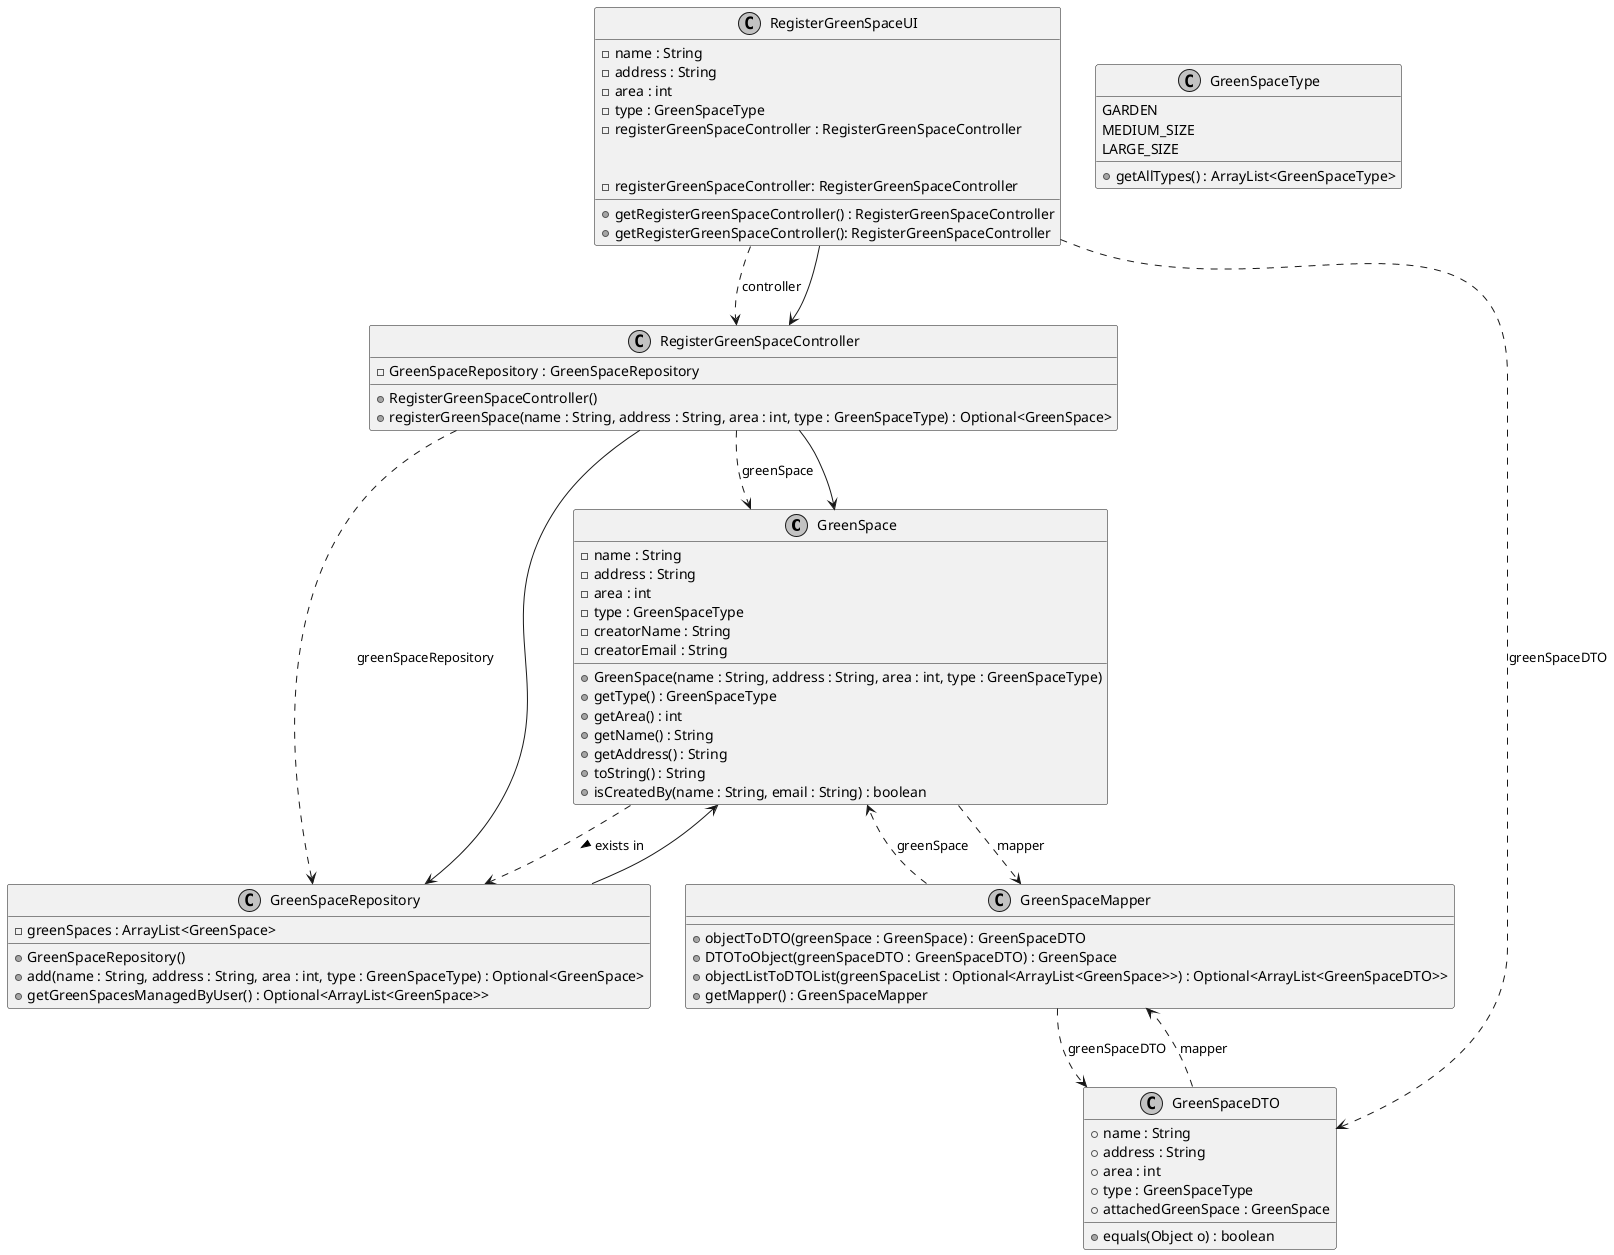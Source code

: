 @startuml
skinparam monochrome true
skinparam packageStyle rectangle
skinparam shadowing false
skinparam linetype polyline
skinparam linetype orto



class "GreenSpace" {
    -name : String
    -address : String
    -area : int
    -type : GreenSpaceType
    -creatorName : String
    -creatorEmail : String
    +GreenSpace(name : String, address : String, area : int, type : GreenSpaceType)
    +getType() : GreenSpaceType
    +getArea() : int
    +getName() : String
    +getAddress() : String
    +toString() : String
    +isCreatedBy(name : String, email : String) : boolean
}

class "GreenSpaceType" {
    GARDEN
    MEDIUM_SIZE
    LARGE_SIZE
    +getAllTypes() : ArrayList<GreenSpaceType>
}

class "RegisterGreenSpaceController" {
    -GreenSpaceRepository : GreenSpaceRepository
    +RegisterGreenSpaceController()
    +registerGreenSpace(name : String, address : String, area : int, type : GreenSpaceType) : Optional<GreenSpace>
}

class "GreenSpaceRepository" {
    -greenSpaces : ArrayList<GreenSpace>
    +GreenSpaceRepository()
    +add(name : String, address : String, area : int, type : GreenSpaceType) : Optional<GreenSpace>
    +getGreenSpacesManagedByUser() : Optional<ArrayList<GreenSpace>>
}

class "GreenSpaceDTO" {
    +name : String
    +address : String
    +area : int
    +type : GreenSpaceType
    +attachedGreenSpace : GreenSpace
    +equals(Object o) : boolean
}

class "GreenSpaceMapper" {
    +objectToDTO(greenSpace : GreenSpace) : GreenSpaceDTO
    +DTOToObject(greenSpaceDTO : GreenSpaceDTO) : GreenSpace
    +objectListToDTOList(greenSpaceList : Optional<ArrayList<GreenSpace>>) : Optional<ArrayList<GreenSpaceDTO>>
    +getMapper() : GreenSpaceMapper
}

class "RegisterGreenSpaceUI" {
    -name : String
    -address : String
    -area : int
    -type : GreenSpaceType
    -registerGreenSpaceController : RegisterGreenSpaceController
    +getRegisterGreenSpaceController() : RegisterGreenSpaceController

}

RegisterGreenSpaceController ..> GreenSpaceRepository : greenSpaceRepository
RegisterGreenSpaceController ..> GreenSpace : greenSpace
GreenSpace ..> GreenSpaceRepository : exists in >
RegisterGreenSpaceUI ..> RegisterGreenSpaceController : controller
RegisterGreenSpaceUI ..> GreenSpaceDTO : greenSpaceDTO
GreenSpaceMapper ..> GreenSpaceDTO : greenSpaceDTO
GreenSpaceDTO ..> GreenSpaceMapper : mapper
GreenSpaceMapper ..> GreenSpace : greenSpace
GreenSpace ..> GreenSpaceMapper : mapper



class RegisterGreenSpaceUI {

    - registerGreenSpaceController: RegisterGreenSpaceController

    + getRegisterGreenSpaceController(): RegisterGreenSpaceController

}

RegisterGreenSpaceController --> GreenSpaceRepository
RegisterGreenSpaceController --> GreenSpace
GreenSpaceRepository --> GreenSpace
RegisterGreenSpaceUI --> RegisterGreenSpaceController
@enduml
